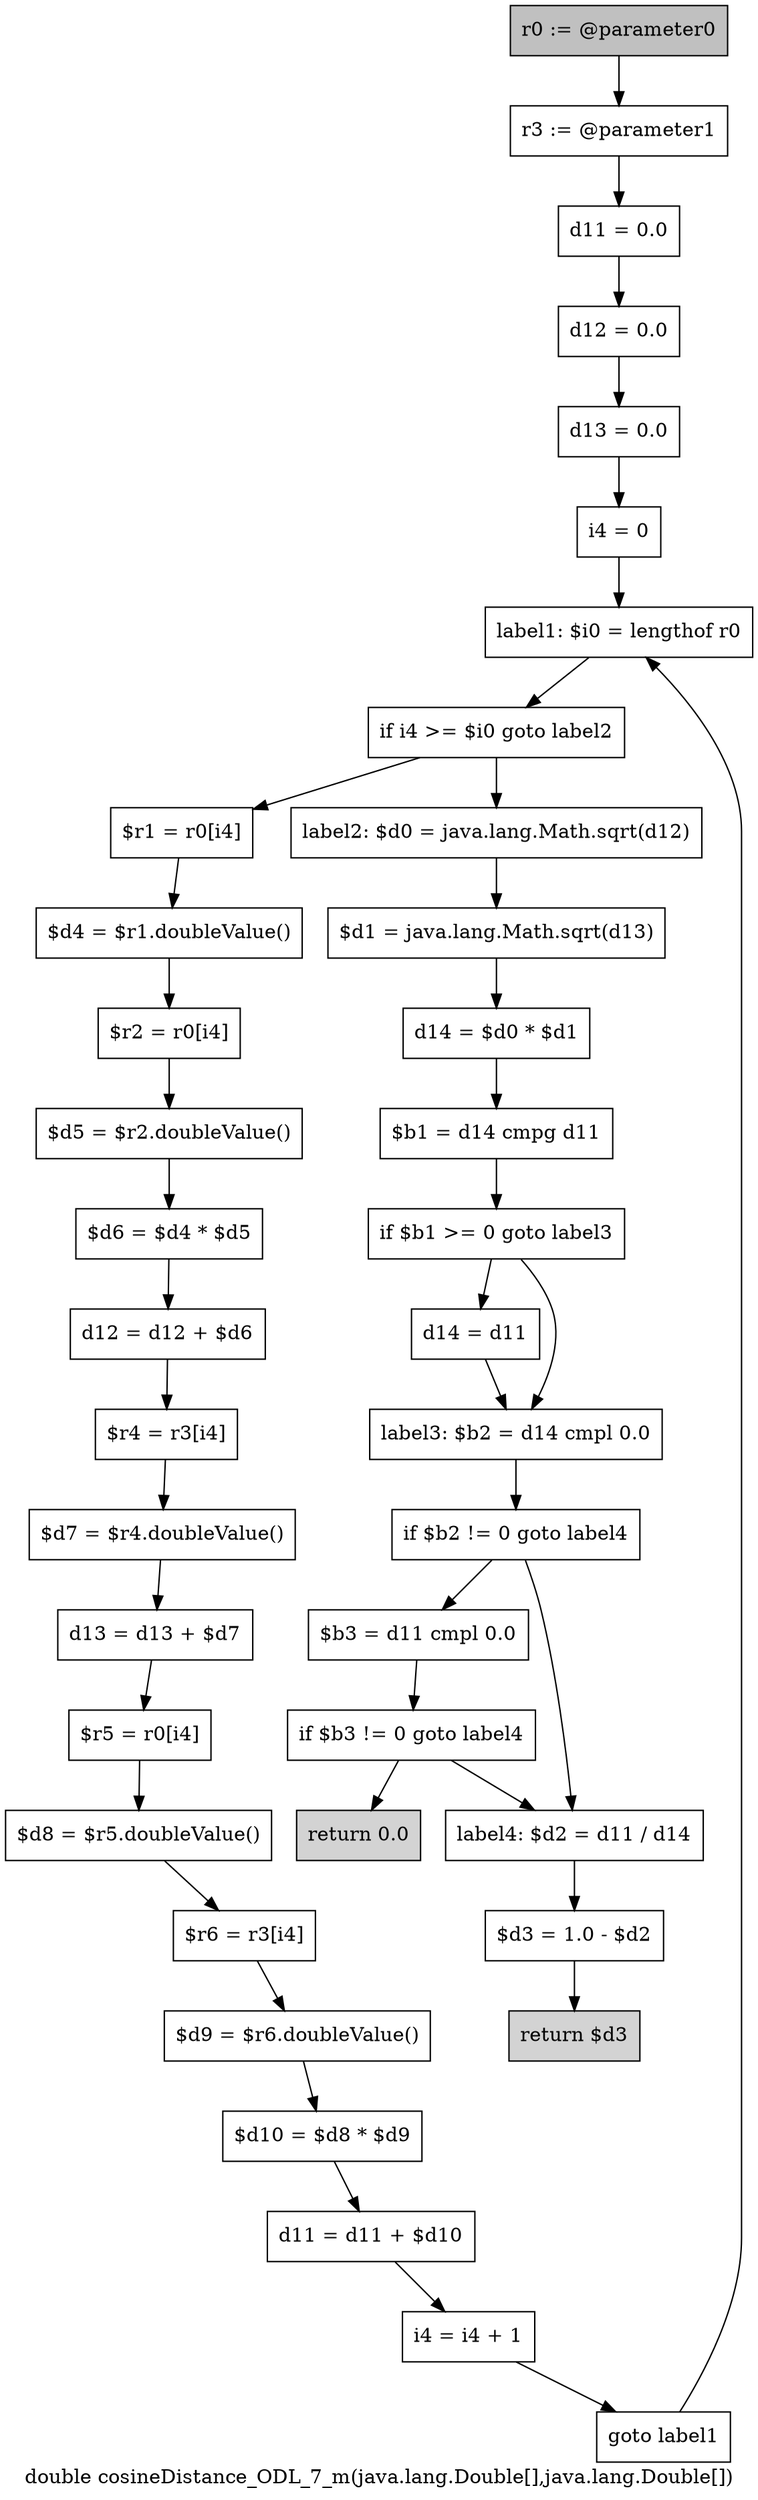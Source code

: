 digraph "double cosineDistance_ODL_7_m(java.lang.Double[],java.lang.Double[])" {
    label="double cosineDistance_ODL_7_m(java.lang.Double[],java.lang.Double[])";
    node [shape=box];
    "0" [style=filled,fillcolor=gray,label="r0 := @parameter0",];
    "1" [label="r3 := @parameter1",];
    "0"->"1";
    "2" [label="d11 = 0.0",];
    "1"->"2";
    "3" [label="d12 = 0.0",];
    "2"->"3";
    "4" [label="d13 = 0.0",];
    "3"->"4";
    "5" [label="i4 = 0",];
    "4"->"5";
    "6" [label="label1: $i0 = lengthof r0",];
    "5"->"6";
    "7" [label="if i4 >= $i0 goto label2",];
    "6"->"7";
    "8" [label="$r1 = r0[i4]",];
    "7"->"8";
    "25" [label="label2: $d0 = java.lang.Math.sqrt(d12)",];
    "7"->"25";
    "9" [label="$d4 = $r1.doubleValue()",];
    "8"->"9";
    "10" [label="$r2 = r0[i4]",];
    "9"->"10";
    "11" [label="$d5 = $r2.doubleValue()",];
    "10"->"11";
    "12" [label="$d6 = $d4 * $d5",];
    "11"->"12";
    "13" [label="d12 = d12 + $d6",];
    "12"->"13";
    "14" [label="$r4 = r3[i4]",];
    "13"->"14";
    "15" [label="$d7 = $r4.doubleValue()",];
    "14"->"15";
    "16" [label="d13 = d13 + $d7",];
    "15"->"16";
    "17" [label="$r5 = r0[i4]",];
    "16"->"17";
    "18" [label="$d8 = $r5.doubleValue()",];
    "17"->"18";
    "19" [label="$r6 = r3[i4]",];
    "18"->"19";
    "20" [label="$d9 = $r6.doubleValue()",];
    "19"->"20";
    "21" [label="$d10 = $d8 * $d9",];
    "20"->"21";
    "22" [label="d11 = d11 + $d10",];
    "21"->"22";
    "23" [label="i4 = i4 + 1",];
    "22"->"23";
    "24" [label="goto label1",];
    "23"->"24";
    "24"->"6";
    "26" [label="$d1 = java.lang.Math.sqrt(d13)",];
    "25"->"26";
    "27" [label="d14 = $d0 * $d1",];
    "26"->"27";
    "28" [label="$b1 = d14 cmpg d11",];
    "27"->"28";
    "29" [label="if $b1 >= 0 goto label3",];
    "28"->"29";
    "30" [label="d14 = d11",];
    "29"->"30";
    "31" [label="label3: $b2 = d14 cmpl 0.0",];
    "29"->"31";
    "30"->"31";
    "32" [label="if $b2 != 0 goto label4",];
    "31"->"32";
    "33" [label="$b3 = d11 cmpl 0.0",];
    "32"->"33";
    "36" [label="label4: $d2 = d11 / d14",];
    "32"->"36";
    "34" [label="if $b3 != 0 goto label4",];
    "33"->"34";
    "35" [style=filled,fillcolor=lightgray,label="return 0.0",];
    "34"->"35";
    "34"->"36";
    "37" [label="$d3 = 1.0 - $d2",];
    "36"->"37";
    "38" [style=filled,fillcolor=lightgray,label="return $d3",];
    "37"->"38";
}
